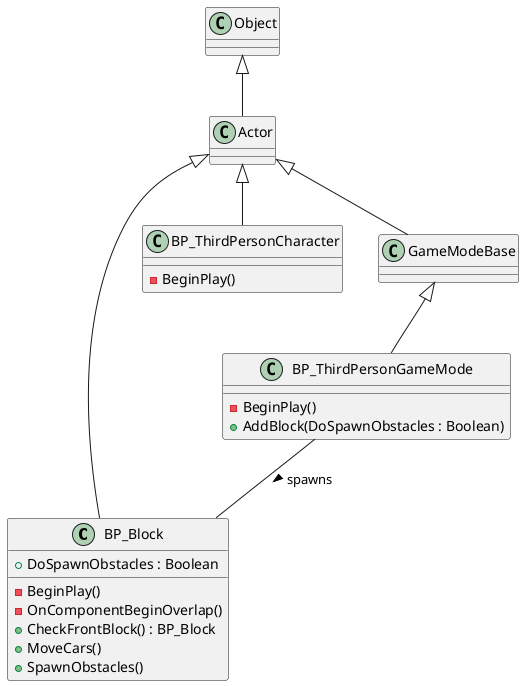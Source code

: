 @startuml
class BP_Block {
    -BeginPlay()
    -OnComponentBeginOverlap()
    +DoSpawnObstacles : Boolean
    +CheckFrontBlock() : BP_Block
    +MoveCars()
    +SpawnObstacles()
} 

class BP_ThirdPersonGameMode {
    -BeginPlay()
    +AddBlock(DoSpawnObstacles : Boolean)
}

class BP_ThirdPersonCharacter {
    -BeginPlay()
}


Object <|-- Actor
Actor  <|-- GameModeBase
Actor  <|-- BP_ThirdPersonCharacter
Actor  <|-- BP_Block
GameModeBase <|-- BP_ThirdPersonGameMode
BP_ThirdPersonGameMode--BP_Block : > spawns
@enduml
